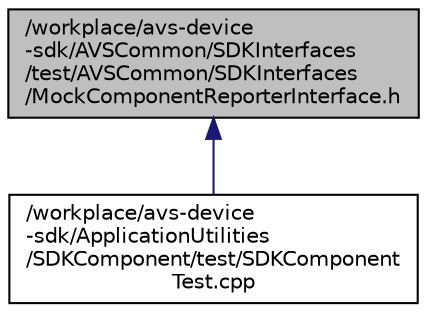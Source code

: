 digraph "/workplace/avs-device-sdk/AVSCommon/SDKInterfaces/test/AVSCommon/SDKInterfaces/MockComponentReporterInterface.h"
{
 // LATEX_PDF_SIZE
  edge [fontname="Helvetica",fontsize="10",labelfontname="Helvetica",labelfontsize="10"];
  node [fontname="Helvetica",fontsize="10",shape=record];
  Node1 [label="/workplace/avs-device\l-sdk/AVSCommon/SDKInterfaces\l/test/AVSCommon/SDKInterfaces\l/MockComponentReporterInterface.h",height=0.2,width=0.4,color="black", fillcolor="grey75", style="filled", fontcolor="black",tooltip=" "];
  Node1 -> Node2 [dir="back",color="midnightblue",fontsize="10",style="solid",fontname="Helvetica"];
  Node2 [label="/workplace/avs-device\l-sdk/ApplicationUtilities\l/SDKComponent/test/SDKComponent\lTest.cpp",height=0.2,width=0.4,color="black", fillcolor="white", style="filled",URL="$_s_d_k_component_test_8cpp.html",tooltip=" "];
}
